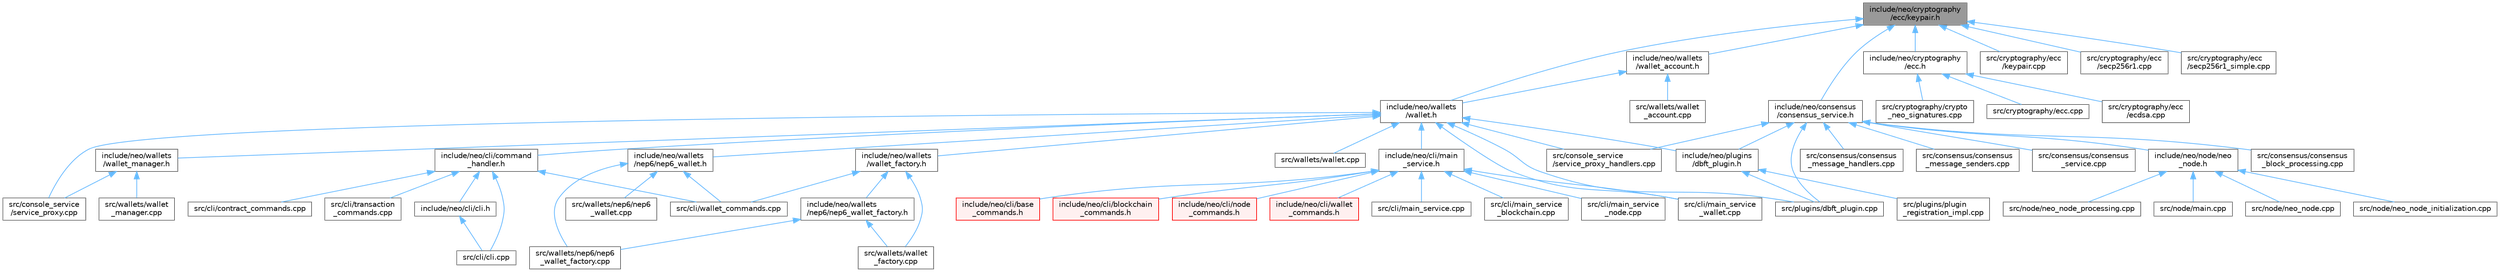 digraph "include/neo/cryptography/ecc/keypair.h"
{
 // LATEX_PDF_SIZE
  bgcolor="transparent";
  edge [fontname=Helvetica,fontsize=10,labelfontname=Helvetica,labelfontsize=10];
  node [fontname=Helvetica,fontsize=10,shape=box,height=0.2,width=0.4];
  Node1 [id="Node000001",label="include/neo/cryptography\l/ecc/keypair.h",height=0.2,width=0.4,color="gray40", fillcolor="grey60", style="filled", fontcolor="black",tooltip=" "];
  Node1 -> Node2 [id="edge1_Node000001_Node000002",dir="back",color="steelblue1",style="solid",tooltip=" "];
  Node2 [id="Node000002",label="include/neo/consensus\l/consensus_service.h",height=0.2,width=0.4,color="grey40", fillcolor="white", style="filled",URL="$consensus__service_8h.html",tooltip=" "];
  Node2 -> Node3 [id="edge2_Node000002_Node000003",dir="back",color="steelblue1",style="solid",tooltip=" "];
  Node3 [id="Node000003",label="include/neo/node/neo\l_node.h",height=0.2,width=0.4,color="grey40", fillcolor="white", style="filled",URL="$neo__node_8h.html",tooltip=" "];
  Node3 -> Node4 [id="edge3_Node000003_Node000004",dir="back",color="steelblue1",style="solid",tooltip=" "];
  Node4 [id="Node000004",label="src/node/main.cpp",height=0.2,width=0.4,color="grey40", fillcolor="white", style="filled",URL="$main_8cpp.html",tooltip="Main entry point for Neo C++ Node."];
  Node3 -> Node5 [id="edge4_Node000003_Node000005",dir="back",color="steelblue1",style="solid",tooltip=" "];
  Node5 [id="Node000005",label="src/node/neo_node.cpp",height=0.2,width=0.4,color="grey40", fillcolor="white", style="filled",URL="$neo__node_8cpp.html",tooltip=" "];
  Node3 -> Node6 [id="edge5_Node000003_Node000006",dir="back",color="steelblue1",style="solid",tooltip=" "];
  Node6 [id="Node000006",label="src/node/neo_node_initialization.cpp",height=0.2,width=0.4,color="grey40", fillcolor="white", style="filled",URL="$neo__node__initialization_8cpp.html",tooltip=" "];
  Node3 -> Node7 [id="edge6_Node000003_Node000007",dir="back",color="steelblue1",style="solid",tooltip=" "];
  Node7 [id="Node000007",label="src/node/neo_node_processing.cpp",height=0.2,width=0.4,color="grey40", fillcolor="white", style="filled",URL="$neo__node__processing_8cpp.html",tooltip=" "];
  Node2 -> Node8 [id="edge7_Node000002_Node000008",dir="back",color="steelblue1",style="solid",tooltip=" "];
  Node8 [id="Node000008",label="include/neo/plugins\l/dbft_plugin.h",height=0.2,width=0.4,color="grey40", fillcolor="white", style="filled",URL="$dbft__plugin_8h.html",tooltip=" "];
  Node8 -> Node9 [id="edge8_Node000008_Node000009",dir="back",color="steelblue1",style="solid",tooltip=" "];
  Node9 [id="Node000009",label="src/plugins/dbft_plugin.cpp",height=0.2,width=0.4,color="grey40", fillcolor="white", style="filled",URL="$dbft__plugin_8cpp.html",tooltip=" "];
  Node8 -> Node10 [id="edge9_Node000008_Node000010",dir="back",color="steelblue1",style="solid",tooltip=" "];
  Node10 [id="Node000010",label="src/plugins/plugin\l_registration_impl.cpp",height=0.2,width=0.4,color="grey40", fillcolor="white", style="filled",URL="$plugin__registration__impl_8cpp.html",tooltip=" "];
  Node2 -> Node11 [id="edge10_Node000002_Node000011",dir="back",color="steelblue1",style="solid",tooltip=" "];
  Node11 [id="Node000011",label="src/consensus/consensus\l_block_processing.cpp",height=0.2,width=0.4,color="grey40", fillcolor="white", style="filled",URL="$consensus__block__processing_8cpp.html",tooltip=" "];
  Node2 -> Node12 [id="edge11_Node000002_Node000012",dir="back",color="steelblue1",style="solid",tooltip=" "];
  Node12 [id="Node000012",label="src/consensus/consensus\l_message_handlers.cpp",height=0.2,width=0.4,color="grey40", fillcolor="white", style="filled",URL="$consensus__message__handlers_8cpp.html",tooltip=" "];
  Node2 -> Node13 [id="edge12_Node000002_Node000013",dir="back",color="steelblue1",style="solid",tooltip=" "];
  Node13 [id="Node000013",label="src/consensus/consensus\l_message_senders.cpp",height=0.2,width=0.4,color="grey40", fillcolor="white", style="filled",URL="$consensus__message__senders_8cpp.html",tooltip=" "];
  Node2 -> Node14 [id="edge13_Node000002_Node000014",dir="back",color="steelblue1",style="solid",tooltip=" "];
  Node14 [id="Node000014",label="src/consensus/consensus\l_service.cpp",height=0.2,width=0.4,color="grey40", fillcolor="white", style="filled",URL="$consensus__service_8cpp.html",tooltip=" "];
  Node2 -> Node15 [id="edge14_Node000002_Node000015",dir="back",color="steelblue1",style="solid",tooltip=" "];
  Node15 [id="Node000015",label="src/console_service\l/service_proxy_handlers.cpp",height=0.2,width=0.4,color="grey40", fillcolor="white", style="filled",URL="$service__proxy__handlers_8cpp.html",tooltip=" "];
  Node2 -> Node9 [id="edge15_Node000002_Node000009",dir="back",color="steelblue1",style="solid",tooltip=" "];
  Node1 -> Node16 [id="edge16_Node000001_Node000016",dir="back",color="steelblue1",style="solid",tooltip=" "];
  Node16 [id="Node000016",label="include/neo/cryptography\l/ecc.h",height=0.2,width=0.4,color="grey40", fillcolor="white", style="filled",URL="$ecc_8h.html",tooltip=" "];
  Node16 -> Node17 [id="edge17_Node000016_Node000017",dir="back",color="steelblue1",style="solid",tooltip=" "];
  Node17 [id="Node000017",label="src/cryptography/crypto\l_neo_signatures.cpp",height=0.2,width=0.4,color="grey40", fillcolor="white", style="filled",URL="$crypto__neo__signatures_8cpp.html",tooltip=" "];
  Node16 -> Node18 [id="edge18_Node000016_Node000018",dir="back",color="steelblue1",style="solid",tooltip=" "];
  Node18 [id="Node000018",label="src/cryptography/ecc.cpp",height=0.2,width=0.4,color="grey40", fillcolor="white", style="filled",URL="$ecc_8cpp.html",tooltip=" "];
  Node16 -> Node19 [id="edge19_Node000016_Node000019",dir="back",color="steelblue1",style="solid",tooltip=" "];
  Node19 [id="Node000019",label="src/cryptography/ecc\l/ecdsa.cpp",height=0.2,width=0.4,color="grey40", fillcolor="white", style="filled",URL="$ecdsa_8cpp.html",tooltip=" "];
  Node1 -> Node20 [id="edge20_Node000001_Node000020",dir="back",color="steelblue1",style="solid",tooltip=" "];
  Node20 [id="Node000020",label="include/neo/wallets\l/wallet.h",height=0.2,width=0.4,color="grey40", fillcolor="white", style="filled",URL="$wallet_8h.html",tooltip=" "];
  Node20 -> Node21 [id="edge21_Node000020_Node000021",dir="back",color="steelblue1",style="solid",tooltip=" "];
  Node21 [id="Node000021",label="include/neo/cli/command\l_handler.h",height=0.2,width=0.4,color="grey40", fillcolor="white", style="filled",URL="$command__handler_8h.html",tooltip=" "];
  Node21 -> Node22 [id="edge22_Node000021_Node000022",dir="back",color="steelblue1",style="solid",tooltip=" "];
  Node22 [id="Node000022",label="include/neo/cli/cli.h",height=0.2,width=0.4,color="grey40", fillcolor="white", style="filled",URL="$cli_8h.html",tooltip=" "];
  Node22 -> Node23 [id="edge23_Node000022_Node000023",dir="back",color="steelblue1",style="solid",tooltip=" "];
  Node23 [id="Node000023",label="src/cli/cli.cpp",height=0.2,width=0.4,color="grey40", fillcolor="white", style="filled",URL="$cli_8cpp.html",tooltip=" "];
  Node21 -> Node23 [id="edge24_Node000021_Node000023",dir="back",color="steelblue1",style="solid",tooltip=" "];
  Node21 -> Node24 [id="edge25_Node000021_Node000024",dir="back",color="steelblue1",style="solid",tooltip=" "];
  Node24 [id="Node000024",label="src/cli/contract_commands.cpp",height=0.2,width=0.4,color="grey40", fillcolor="white", style="filled",URL="$contract__commands_8cpp.html",tooltip=" "];
  Node21 -> Node25 [id="edge26_Node000021_Node000025",dir="back",color="steelblue1",style="solid",tooltip=" "];
  Node25 [id="Node000025",label="src/cli/transaction\l_commands.cpp",height=0.2,width=0.4,color="grey40", fillcolor="white", style="filled",URL="$transaction__commands_8cpp.html",tooltip=" "];
  Node21 -> Node26 [id="edge27_Node000021_Node000026",dir="back",color="steelblue1",style="solid",tooltip=" "];
  Node26 [id="Node000026",label="src/cli/wallet_commands.cpp",height=0.2,width=0.4,color="grey40", fillcolor="white", style="filled",URL="$wallet__commands_8cpp.html",tooltip=" "];
  Node20 -> Node27 [id="edge28_Node000020_Node000027",dir="back",color="steelblue1",style="solid",tooltip=" "];
  Node27 [id="Node000027",label="include/neo/cli/main\l_service.h",height=0.2,width=0.4,color="grey40", fillcolor="white", style="filled",URL="$main__service_8h.html",tooltip=" "];
  Node27 -> Node28 [id="edge29_Node000027_Node000028",dir="back",color="steelblue1",style="solid",tooltip=" "];
  Node28 [id="Node000028",label="include/neo/cli/base\l_commands.h",height=0.2,width=0.4,color="red", fillcolor="#FFF0F0", style="filled",URL="$base__commands_8h.html",tooltip=" "];
  Node27 -> Node30 [id="edge30_Node000027_Node000030",dir="back",color="steelblue1",style="solid",tooltip=" "];
  Node30 [id="Node000030",label="include/neo/cli/blockchain\l_commands.h",height=0.2,width=0.4,color="red", fillcolor="#FFF0F0", style="filled",URL="$blockchain__commands_8h.html",tooltip=" "];
  Node27 -> Node32 [id="edge31_Node000027_Node000032",dir="back",color="steelblue1",style="solid",tooltip=" "];
  Node32 [id="Node000032",label="include/neo/cli/node\l_commands.h",height=0.2,width=0.4,color="red", fillcolor="#FFF0F0", style="filled",URL="$node__commands_8h.html",tooltip=" "];
  Node27 -> Node34 [id="edge32_Node000027_Node000034",dir="back",color="steelblue1",style="solid",tooltip=" "];
  Node34 [id="Node000034",label="include/neo/cli/wallet\l_commands.h",height=0.2,width=0.4,color="red", fillcolor="#FFF0F0", style="filled",URL="$wallet__commands_8h.html",tooltip=" "];
  Node27 -> Node36 [id="edge33_Node000027_Node000036",dir="back",color="steelblue1",style="solid",tooltip=" "];
  Node36 [id="Node000036",label="src/cli/main_service.cpp",height=0.2,width=0.4,color="grey40", fillcolor="white", style="filled",URL="$main__service_8cpp.html",tooltip=" "];
  Node27 -> Node37 [id="edge34_Node000027_Node000037",dir="back",color="steelblue1",style="solid",tooltip=" "];
  Node37 [id="Node000037",label="src/cli/main_service\l_blockchain.cpp",height=0.2,width=0.4,color="grey40", fillcolor="white", style="filled",URL="$main__service__blockchain_8cpp.html",tooltip=" "];
  Node27 -> Node38 [id="edge35_Node000027_Node000038",dir="back",color="steelblue1",style="solid",tooltip=" "];
  Node38 [id="Node000038",label="src/cli/main_service\l_node.cpp",height=0.2,width=0.4,color="grey40", fillcolor="white", style="filled",URL="$main__service__node_8cpp.html",tooltip=" "];
  Node27 -> Node39 [id="edge36_Node000027_Node000039",dir="back",color="steelblue1",style="solid",tooltip=" "];
  Node39 [id="Node000039",label="src/cli/main_service\l_wallet.cpp",height=0.2,width=0.4,color="grey40", fillcolor="white", style="filled",URL="$main__service__wallet_8cpp.html",tooltip=" "];
  Node20 -> Node8 [id="edge37_Node000020_Node000008",dir="back",color="steelblue1",style="solid",tooltip=" "];
  Node20 -> Node40 [id="edge38_Node000020_Node000040",dir="back",color="steelblue1",style="solid",tooltip=" "];
  Node40 [id="Node000040",label="include/neo/wallets\l/nep6/nep6_wallet.h",height=0.2,width=0.4,color="grey40", fillcolor="white", style="filled",URL="$nep6__wallet_8h.html",tooltip=" "];
  Node40 -> Node26 [id="edge39_Node000040_Node000026",dir="back",color="steelblue1",style="solid",tooltip=" "];
  Node40 -> Node41 [id="edge40_Node000040_Node000041",dir="back",color="steelblue1",style="solid",tooltip=" "];
  Node41 [id="Node000041",label="src/wallets/nep6/nep6\l_wallet.cpp",height=0.2,width=0.4,color="grey40", fillcolor="white", style="filled",URL="$nep6__wallet_8cpp.html",tooltip=" "];
  Node40 -> Node42 [id="edge41_Node000040_Node000042",dir="back",color="steelblue1",style="solid",tooltip=" "];
  Node42 [id="Node000042",label="src/wallets/nep6/nep6\l_wallet_factory.cpp",height=0.2,width=0.4,color="grey40", fillcolor="white", style="filled",URL="$nep6__wallet__factory_8cpp.html",tooltip=" "];
  Node20 -> Node43 [id="edge42_Node000020_Node000043",dir="back",color="steelblue1",style="solid",tooltip=" "];
  Node43 [id="Node000043",label="include/neo/wallets\l/wallet_factory.h",height=0.2,width=0.4,color="grey40", fillcolor="white", style="filled",URL="$wallet__factory_8h.html",tooltip=" "];
  Node43 -> Node44 [id="edge43_Node000043_Node000044",dir="back",color="steelblue1",style="solid",tooltip=" "];
  Node44 [id="Node000044",label="include/neo/wallets\l/nep6/nep6_wallet_factory.h",height=0.2,width=0.4,color="grey40", fillcolor="white", style="filled",URL="$nep6__wallet__factory_8h.html",tooltip=" "];
  Node44 -> Node42 [id="edge44_Node000044_Node000042",dir="back",color="steelblue1",style="solid",tooltip=" "];
  Node44 -> Node45 [id="edge45_Node000044_Node000045",dir="back",color="steelblue1",style="solid",tooltip=" "];
  Node45 [id="Node000045",label="src/wallets/wallet\l_factory.cpp",height=0.2,width=0.4,color="grey40", fillcolor="white", style="filled",URL="$wallet__factory_8cpp.html",tooltip=" "];
  Node43 -> Node26 [id="edge46_Node000043_Node000026",dir="back",color="steelblue1",style="solid",tooltip=" "];
  Node43 -> Node45 [id="edge47_Node000043_Node000045",dir="back",color="steelblue1",style="solid",tooltip=" "];
  Node20 -> Node46 [id="edge48_Node000020_Node000046",dir="back",color="steelblue1",style="solid",tooltip=" "];
  Node46 [id="Node000046",label="include/neo/wallets\l/wallet_manager.h",height=0.2,width=0.4,color="grey40", fillcolor="white", style="filled",URL="$wallet__manager_8h.html",tooltip=" "];
  Node46 -> Node47 [id="edge49_Node000046_Node000047",dir="back",color="steelblue1",style="solid",tooltip=" "];
  Node47 [id="Node000047",label="src/console_service\l/service_proxy.cpp",height=0.2,width=0.4,color="grey40", fillcolor="white", style="filled",URL="$service__proxy_8cpp.html",tooltip=" "];
  Node46 -> Node48 [id="edge50_Node000046_Node000048",dir="back",color="steelblue1",style="solid",tooltip=" "];
  Node48 [id="Node000048",label="src/wallets/wallet\l_manager.cpp",height=0.2,width=0.4,color="grey40", fillcolor="white", style="filled",URL="$wallet__manager_8cpp.html",tooltip=" "];
  Node20 -> Node39 [id="edge51_Node000020_Node000039",dir="back",color="steelblue1",style="solid",tooltip=" "];
  Node20 -> Node47 [id="edge52_Node000020_Node000047",dir="back",color="steelblue1",style="solid",tooltip=" "];
  Node20 -> Node15 [id="edge53_Node000020_Node000015",dir="back",color="steelblue1",style="solid",tooltip=" "];
  Node20 -> Node9 [id="edge54_Node000020_Node000009",dir="back",color="steelblue1",style="solid",tooltip=" "];
  Node20 -> Node49 [id="edge55_Node000020_Node000049",dir="back",color="steelblue1",style="solid",tooltip=" "];
  Node49 [id="Node000049",label="src/wallets/wallet.cpp",height=0.2,width=0.4,color="grey40", fillcolor="white", style="filled",URL="$wallet_8cpp.html",tooltip=" "];
  Node1 -> Node50 [id="edge56_Node000001_Node000050",dir="back",color="steelblue1",style="solid",tooltip=" "];
  Node50 [id="Node000050",label="include/neo/wallets\l/wallet_account.h",height=0.2,width=0.4,color="grey40", fillcolor="white", style="filled",URL="$wallet__account_8h.html",tooltip=" "];
  Node50 -> Node20 [id="edge57_Node000050_Node000020",dir="back",color="steelblue1",style="solid",tooltip=" "];
  Node50 -> Node51 [id="edge58_Node000050_Node000051",dir="back",color="steelblue1",style="solid",tooltip=" "];
  Node51 [id="Node000051",label="src/wallets/wallet\l_account.cpp",height=0.2,width=0.4,color="grey40", fillcolor="white", style="filled",URL="$wallet__account_8cpp.html",tooltip=" "];
  Node1 -> Node52 [id="edge59_Node000001_Node000052",dir="back",color="steelblue1",style="solid",tooltip=" "];
  Node52 [id="Node000052",label="src/cryptography/ecc\l/keypair.cpp",height=0.2,width=0.4,color="grey40", fillcolor="white", style="filled",URL="$keypair_8cpp.html",tooltip=" "];
  Node1 -> Node53 [id="edge60_Node000001_Node000053",dir="back",color="steelblue1",style="solid",tooltip=" "];
  Node53 [id="Node000053",label="src/cryptography/ecc\l/secp256r1.cpp",height=0.2,width=0.4,color="grey40", fillcolor="white", style="filled",URL="$secp256r1_8cpp.html",tooltip=" "];
  Node1 -> Node54 [id="edge61_Node000001_Node000054",dir="back",color="steelblue1",style="solid",tooltip=" "];
  Node54 [id="Node000054",label="src/cryptography/ecc\l/secp256r1_simple.cpp",height=0.2,width=0.4,color="grey40", fillcolor="white", style="filled",URL="$secp256r1__simple_8cpp.html",tooltip=" "];
}

